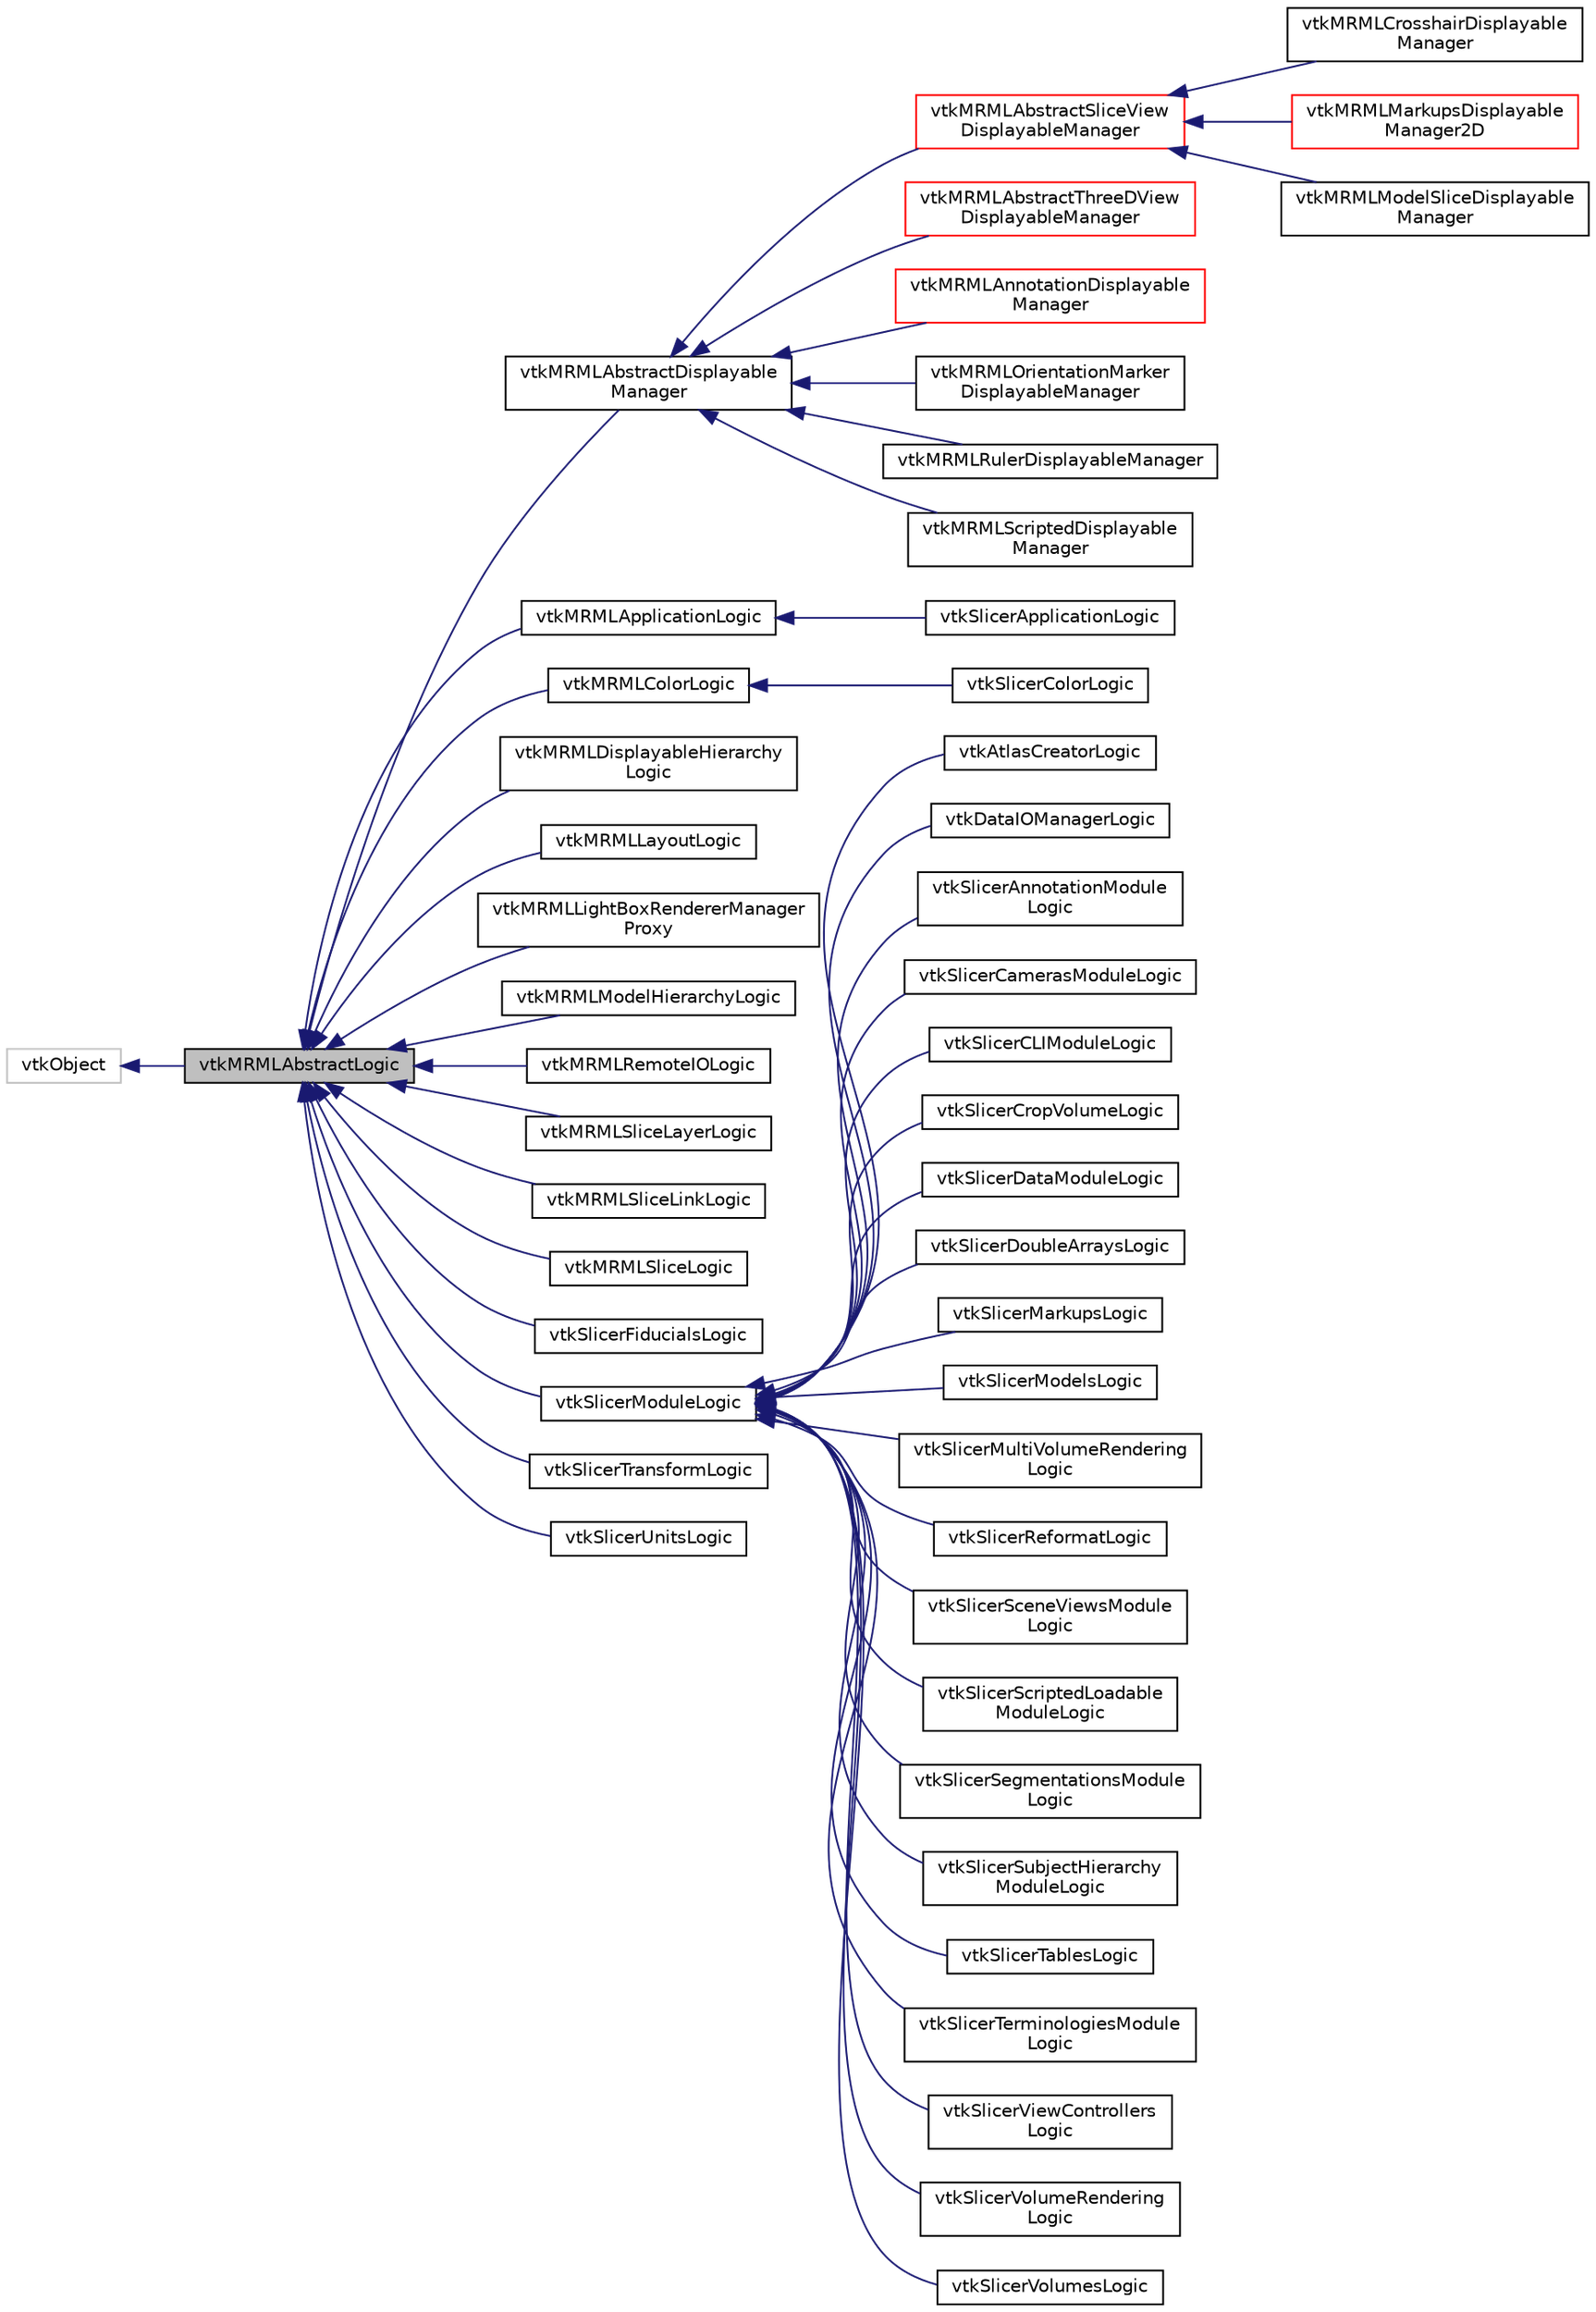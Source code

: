 digraph "vtkMRMLAbstractLogic"
{
  bgcolor="transparent";
  edge [fontname="Helvetica",fontsize="10",labelfontname="Helvetica",labelfontsize="10"];
  node [fontname="Helvetica",fontsize="10",shape=record];
  rankdir="LR";
  Node0 [label="vtkMRMLAbstractLogic",height=0.2,width=0.4,color="black", fillcolor="grey75", style="filled", fontcolor="black"];
  Node1 -> Node0 [dir="back",color="midnightblue",fontsize="10",style="solid",fontname="Helvetica"];
  Node1 [label="vtkObject",height=0.2,width=0.4,color="grey75"];
  Node0 -> Node2 [dir="back",color="midnightblue",fontsize="10",style="solid",fontname="Helvetica"];
  Node2 [label="vtkMRMLAbstractDisplayable\lManager",height=0.2,width=0.4,color="black",URL="$classvtkMRMLAbstractDisplayableManager.html",tooltip="Superclass for displayable manager classes. "];
  Node2 -> Node3 [dir="back",color="midnightblue",fontsize="10",style="solid",fontname="Helvetica"];
  Node3 [label="vtkMRMLAbstractSliceView\lDisplayableManager",height=0.2,width=0.4,color="red",URL="$classvtkMRMLAbstractSliceViewDisplayableManager.html",tooltip="Superclass for displayable manager classes. "];
  Node3 -> Node4 [dir="back",color="midnightblue",fontsize="10",style="solid",fontname="Helvetica"];
  Node4 [label="vtkMRMLCrosshairDisplayable\lManager",height=0.2,width=0.4,color="black",URL="$classvtkMRMLCrosshairDisplayableManager.html",tooltip="Displayable manager for the crosshair on slice (2D) views. "];
  Node3 -> Node5 [dir="back",color="midnightblue",fontsize="10",style="solid",fontname="Helvetica"];
  Node5 [label="vtkMRMLMarkupsDisplayable\lManager2D",height=0.2,width=0.4,color="red",URL="$classvtkMRMLMarkupsDisplayableManager2D.html"];
  Node3 -> Node7 [dir="back",color="midnightblue",fontsize="10",style="solid",fontname="Helvetica"];
  Node7 [label="vtkMRMLModelSliceDisplayable\lManager",height=0.2,width=0.4,color="black",URL="$classvtkMRMLModelSliceDisplayableManager.html",tooltip="Displayable manager for slice (2D) views. "];
  Node2 -> Node11 [dir="back",color="midnightblue",fontsize="10",style="solid",fontname="Helvetica"];
  Node11 [label="vtkMRMLAbstractThreeDView\lDisplayableManager",height=0.2,width=0.4,color="red",URL="$classvtkMRMLAbstractThreeDViewDisplayableManager.html",tooltip="Superclass for displayable manager classes. "];
  Node2 -> Node23 [dir="back",color="midnightblue",fontsize="10",style="solid",fontname="Helvetica"];
  Node23 [label="vtkMRMLAnnotationDisplayable\lManager",height=0.2,width=0.4,color="red",URL="$classvtkMRMLAnnotationDisplayableManager.html"];
  Node2 -> Node32 [dir="back",color="midnightblue",fontsize="10",style="solid",fontname="Helvetica"];
  Node32 [label="vtkMRMLOrientationMarker\lDisplayableManager",height=0.2,width=0.4,color="black",URL="$classvtkMRMLOrientationMarkerDisplayableManager.html",tooltip="Displayable manager that displays orienatation marker in a slice or 3D view. "];
  Node2 -> Node33 [dir="back",color="midnightblue",fontsize="10",style="solid",fontname="Helvetica"];
  Node33 [label="vtkMRMLRulerDisplayableManager",height=0.2,width=0.4,color="black",URL="$classvtkMRMLRulerDisplayableManager.html",tooltip="Displayable manager that displays orienatation marker in a slice or 3D view. "];
  Node2 -> Node34 [dir="back",color="midnightblue",fontsize="10",style="solid",fontname="Helvetica"];
  Node34 [label="vtkMRMLScriptedDisplayable\lManager",height=0.2,width=0.4,color="black",URL="$classvtkMRMLScriptedDisplayableManager.html"];
  Node0 -> Node35 [dir="back",color="midnightblue",fontsize="10",style="solid",fontname="Helvetica"];
  Node35 [label="vtkMRMLApplicationLogic",height=0.2,width=0.4,color="black",URL="$classvtkMRMLApplicationLogic.html"];
  Node35 -> Node36 [dir="back",color="midnightblue",fontsize="10",style="solid",fontname="Helvetica"];
  Node36 [label="vtkSlicerApplicationLogic",height=0.2,width=0.4,color="black",URL="$classvtkSlicerApplicationLogic.html"];
  Node0 -> Node37 [dir="back",color="midnightblue",fontsize="10",style="solid",fontname="Helvetica"];
  Node37 [label="vtkMRMLColorLogic",height=0.2,width=0.4,color="black",URL="$classvtkMRMLColorLogic.html",tooltip="MRML logic class for color manipulation. "];
  Node37 -> Node38 [dir="back",color="midnightblue",fontsize="10",style="solid",fontname="Helvetica"];
  Node38 [label="vtkSlicerColorLogic",height=0.2,width=0.4,color="black",URL="$classvtkSlicerColorLogic.html"];
  Node0 -> Node39 [dir="back",color="midnightblue",fontsize="10",style="solid",fontname="Helvetica"];
  Node39 [label="vtkMRMLDisplayableHierarchy\lLogic",height=0.2,width=0.4,color="black",URL="$classvtkMRMLDisplayableHierarchyLogic.html",tooltip="Slicer logic class for hierarchy manipulation. "];
  Node0 -> Node40 [dir="back",color="midnightblue",fontsize="10",style="solid",fontname="Helvetica"];
  Node40 [label="vtkMRMLLayoutLogic",height=0.2,width=0.4,color="black",URL="$classvtkMRMLLayoutLogic.html",tooltip="MRML logic class for layout manipulation. "];
  Node0 -> Node41 [dir="back",color="midnightblue",fontsize="10",style="solid",fontname="Helvetica"];
  Node41 [label="vtkMRMLLightBoxRendererManager\lProxy",height=0.2,width=0.4,color="black",URL="$classvtkMRMLLightBoxRendererManagerProxy.html",tooltip="Proxy class to provide mechanisms for a displayable manager to communicate with 3rd party renderer ma..."];
  Node0 -> Node42 [dir="back",color="midnightblue",fontsize="10",style="solid",fontname="Helvetica"];
  Node42 [label="vtkMRMLModelHierarchyLogic",height=0.2,width=0.4,color="black",URL="$classvtkMRMLModelHierarchyLogic.html",tooltip="Slicer logic class for volumes manipulation. "];
  Node0 -> Node43 [dir="back",color="midnightblue",fontsize="10",style="solid",fontname="Helvetica"];
  Node43 [label="vtkMRMLRemoteIOLogic",height=0.2,width=0.4,color="black",URL="$classvtkMRMLRemoteIOLogic.html"];
  Node0 -> Node44 [dir="back",color="midnightblue",fontsize="10",style="solid",fontname="Helvetica"];
  Node44 [label="vtkMRMLSliceLayerLogic",height=0.2,width=0.4,color="black",URL="$classvtkMRMLSliceLayerLogic.html"];
  Node0 -> Node45 [dir="back",color="midnightblue",fontsize="10",style="solid",fontname="Helvetica"];
  Node45 [label="vtkMRMLSliceLinkLogic",height=0.2,width=0.4,color="black",URL="$classvtkMRMLSliceLinkLogic.html"];
  Node0 -> Node46 [dir="back",color="midnightblue",fontsize="10",style="solid",fontname="Helvetica"];
  Node46 [label="vtkMRMLSliceLogic",height=0.2,width=0.4,color="black",URL="$classvtkMRMLSliceLogic.html",tooltip="Slicer logic class for slice manipulation. "];
  Node0 -> Node47 [dir="back",color="midnightblue",fontsize="10",style="solid",fontname="Helvetica"];
  Node47 [label="vtkSlicerFiducialsLogic",height=0.2,width=0.4,color="black",URL="$classvtkSlicerFiducialsLogic.html"];
  Node0 -> Node48 [dir="back",color="midnightblue",fontsize="10",style="solid",fontname="Helvetica"];
  Node48 [label="vtkSlicerModuleLogic",height=0.2,width=0.4,color="black",URL="$classvtkSlicerModuleLogic.html"];
  Node48 -> Node49 [dir="back",color="midnightblue",fontsize="10",style="solid",fontname="Helvetica"];
  Node49 [label="vtkAtlasCreatorLogic",height=0.2,width=0.4,color="black",URL="$classvtkAtlasCreatorLogic.html"];
  Node48 -> Node50 [dir="back",color="midnightblue",fontsize="10",style="solid",fontname="Helvetica"];
  Node50 [label="vtkDataIOManagerLogic",height=0.2,width=0.4,color="black",URL="$classvtkDataIOManagerLogic.html"];
  Node48 -> Node51 [dir="back",color="midnightblue",fontsize="10",style="solid",fontname="Helvetica"];
  Node51 [label="vtkSlicerAnnotationModule\lLogic",height=0.2,width=0.4,color="black",URL="$classvtkSlicerAnnotationModuleLogic.html"];
  Node48 -> Node52 [dir="back",color="midnightblue",fontsize="10",style="solid",fontname="Helvetica"];
  Node52 [label="vtkSlicerCamerasModuleLogic",height=0.2,width=0.4,color="black",URL="$classvtkSlicerCamerasModuleLogic.html"];
  Node48 -> Node53 [dir="back",color="midnightblue",fontsize="10",style="solid",fontname="Helvetica"];
  Node53 [label="vtkSlicerCLIModuleLogic",height=0.2,width=0.4,color="black",URL="$classvtkSlicerCLIModuleLogic.html",tooltip="Logic for running CLI. "];
  Node48 -> Node54 [dir="back",color="midnightblue",fontsize="10",style="solid",fontname="Helvetica"];
  Node54 [label="vtkSlicerCropVolumeLogic",height=0.2,width=0.4,color="black",URL="$classvtkSlicerCropVolumeLogic.html",tooltip="Crop a volume to the specified region of interest. "];
  Node48 -> Node55 [dir="back",color="midnightblue",fontsize="10",style="solid",fontname="Helvetica"];
  Node55 [label="vtkSlicerDataModuleLogic",height=0.2,width=0.4,color="black",URL="$classvtkSlicerDataModuleLogic.html"];
  Node48 -> Node56 [dir="back",color="midnightblue",fontsize="10",style="solid",fontname="Helvetica"];
  Node56 [label="vtkSlicerDoubleArraysLogic",height=0.2,width=0.4,color="black",URL="$classvtkSlicerDoubleArraysLogic.html",tooltip="Slicer logic class for double array manipulation This class manages the logic associated with reading..."];
  Node48 -> Node57 [dir="back",color="midnightblue",fontsize="10",style="solid",fontname="Helvetica"];
  Node57 [label="vtkSlicerMarkupsLogic",height=0.2,width=0.4,color="black",URL="$classvtkSlicerMarkupsLogic.html"];
  Node48 -> Node58 [dir="back",color="midnightblue",fontsize="10",style="solid",fontname="Helvetica"];
  Node58 [label="vtkSlicerModelsLogic",height=0.2,width=0.4,color="black",URL="$classvtkSlicerModelsLogic.html"];
  Node48 -> Node59 [dir="back",color="midnightblue",fontsize="10",style="solid",fontname="Helvetica"];
  Node59 [label="vtkSlicerMultiVolumeRendering\lLogic",height=0.2,width=0.4,color="black",URL="$classvtkSlicerMultiVolumeRenderingLogic.html"];
  Node48 -> Node60 [dir="back",color="midnightblue",fontsize="10",style="solid",fontname="Helvetica"];
  Node60 [label="vtkSlicerReformatLogic",height=0.2,width=0.4,color="black",URL="$classvtkSlicerReformatLogic.html"];
  Node48 -> Node61 [dir="back",color="midnightblue",fontsize="10",style="solid",fontname="Helvetica"];
  Node61 [label="vtkSlicerSceneViewsModule\lLogic",height=0.2,width=0.4,color="black",URL="$classvtkSlicerSceneViewsModuleLogic.html"];
  Node48 -> Node62 [dir="back",color="midnightblue",fontsize="10",style="solid",fontname="Helvetica"];
  Node62 [label="vtkSlicerScriptedLoadable\lModuleLogic",height=0.2,width=0.4,color="black",URL="$classvtkSlicerScriptedLoadableModuleLogic.html"];
  Node48 -> Node63 [dir="back",color="midnightblue",fontsize="10",style="solid",fontname="Helvetica"];
  Node63 [label="vtkSlicerSegmentationsModule\lLogic",height=0.2,width=0.4,color="black",URL="$classvtkSlicerSegmentationsModuleLogic.html"];
  Node48 -> Node64 [dir="back",color="midnightblue",fontsize="10",style="solid",fontname="Helvetica"];
  Node64 [label="vtkSlicerSubjectHierarchy\lModuleLogic",height=0.2,width=0.4,color="black",URL="$classvtkSlicerSubjectHierarchyModuleLogic.html"];
  Node48 -> Node65 [dir="back",color="midnightblue",fontsize="10",style="solid",fontname="Helvetica"];
  Node65 [label="vtkSlicerTablesLogic",height=0.2,width=0.4,color="black",URL="$classvtkSlicerTablesLogic.html",tooltip="Slicer logic class for double array manipulation This class manages the logic associated with reading..."];
  Node48 -> Node66 [dir="back",color="midnightblue",fontsize="10",style="solid",fontname="Helvetica"];
  Node66 [label="vtkSlicerTerminologiesModule\lLogic",height=0.2,width=0.4,color="black",URL="$classvtkSlicerTerminologiesModuleLogic.html"];
  Node48 -> Node67 [dir="back",color="midnightblue",fontsize="10",style="solid",fontname="Helvetica"];
  Node67 [label="vtkSlicerViewControllers\lLogic",height=0.2,width=0.4,color="black",URL="$classvtkSlicerViewControllersLogic.html"];
  Node48 -> Node68 [dir="back",color="midnightblue",fontsize="10",style="solid",fontname="Helvetica"];
  Node68 [label="vtkSlicerVolumeRendering\lLogic",height=0.2,width=0.4,color="black",URL="$classvtkSlicerVolumeRenderingLogic.html"];
  Node48 -> Node69 [dir="back",color="midnightblue",fontsize="10",style="solid",fontname="Helvetica"];
  Node69 [label="vtkSlicerVolumesLogic",height=0.2,width=0.4,color="black",URL="$classvtkSlicerVolumesLogic.html"];
  Node0 -> Node70 [dir="back",color="midnightblue",fontsize="10",style="solid",fontname="Helvetica"];
  Node70 [label="vtkSlicerTransformLogic",height=0.2,width=0.4,color="black",URL="$classvtkSlicerTransformLogic.html"];
  Node0 -> Node71 [dir="back",color="midnightblue",fontsize="10",style="solid",fontname="Helvetica"];
  Node71 [label="vtkSlicerUnitsLogic",height=0.2,width=0.4,color="black",URL="$classvtkSlicerUnitsLogic.html",tooltip="Slicer logic for unit manipulation. "];
}
